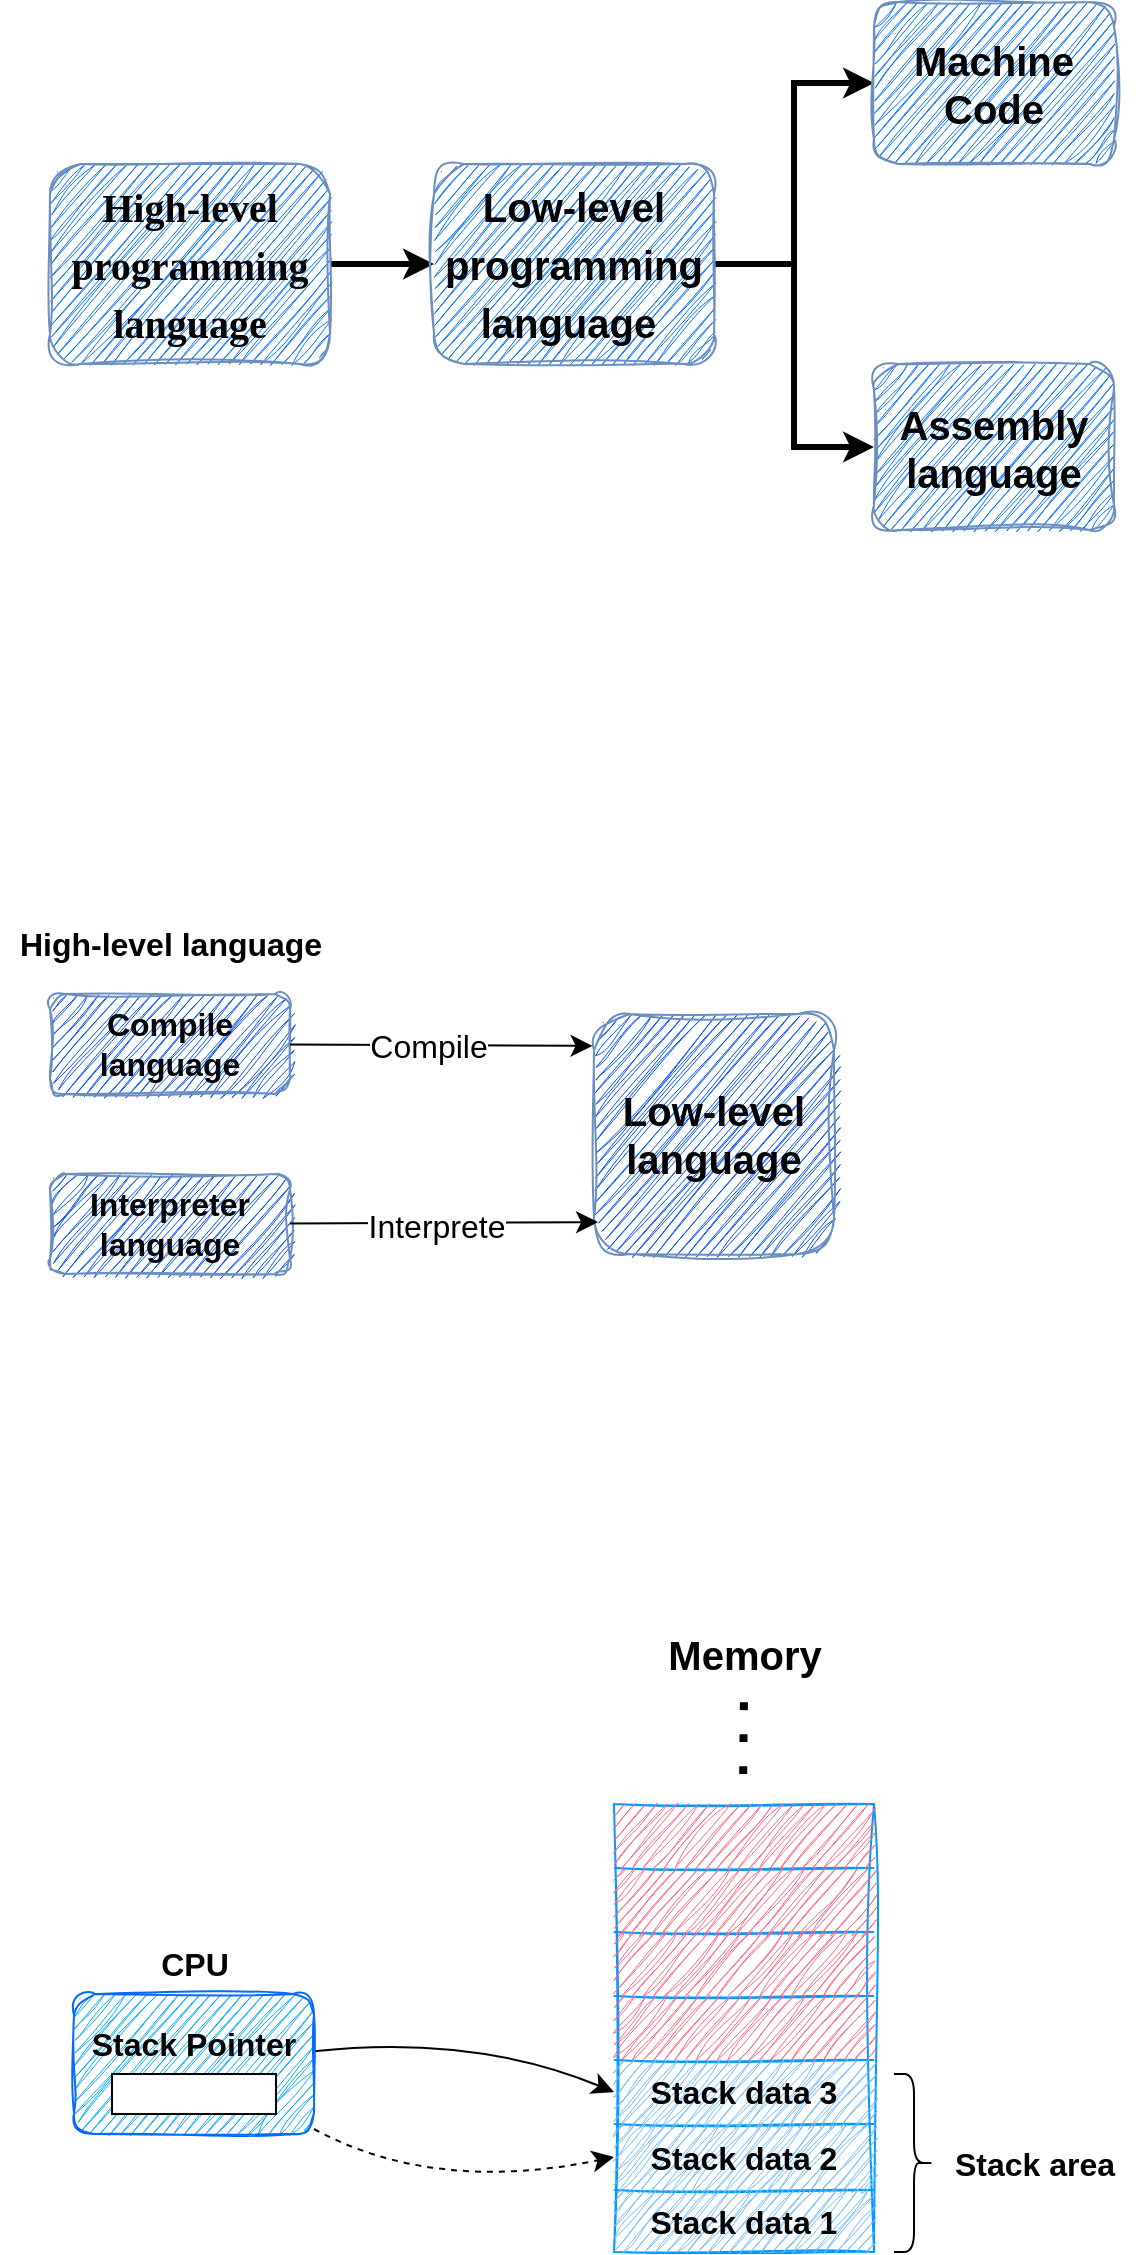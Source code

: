 <mxfile version="23.1.2" type="github">
  <diagram name="Page-1" id="nhN2WSrXVNMopDosOrQ_">
    <mxGraphModel dx="614" dy="983" grid="1" gridSize="10" guides="1" tooltips="1" connect="1" arrows="1" fold="1" page="1" pageScale="1" pageWidth="1169" pageHeight="1654" background="none" math="0" shadow="0">
      <root>
        <mxCell id="0" />
        <mxCell id="1" parent="0" />
        <mxCell id="4X-VSMix1a7pKHLTpS-A-9" style="edgeStyle=orthogonalEdgeStyle;rounded=0;orthogonalLoop=1;jettySize=auto;html=1;strokeWidth=3;" parent="1" source="4X-VSMix1a7pKHLTpS-A-1" target="4X-VSMix1a7pKHLTpS-A-2" edge="1">
          <mxGeometry relative="1" as="geometry" />
        </mxCell>
        <mxCell id="4X-VSMix1a7pKHLTpS-A-1" value="&lt;h1&gt;&lt;font style=&quot;font-size: 20px;&quot; face=&quot;Comic Sans MS&quot;&gt;High-level programming language&lt;/font&gt;&lt;/h1&gt;" style="rounded=1;whiteSpace=wrap;html=1;fillColor=#0571FF;strokeColor=#6c8ebf;gradientColor=none;sketch=1;curveFitting=1;jiggle=2;glass=0;shadow=0;fillStyle=hachure;" parent="1" vertex="1">
          <mxGeometry x="88" y="335" width="140" height="100" as="geometry" />
        </mxCell>
        <mxCell id="4X-VSMix1a7pKHLTpS-A-6" style="edgeStyle=orthogonalEdgeStyle;rounded=0;orthogonalLoop=1;jettySize=auto;html=1;strokeWidth=3;" parent="1" source="4X-VSMix1a7pKHLTpS-A-2" target="4X-VSMix1a7pKHLTpS-A-4" edge="1">
          <mxGeometry relative="1" as="geometry" />
        </mxCell>
        <mxCell id="4X-VSMix1a7pKHLTpS-A-15" style="edgeStyle=orthogonalEdgeStyle;rounded=0;orthogonalLoop=1;jettySize=auto;html=1;strokeWidth=3;" parent="1" source="4X-VSMix1a7pKHLTpS-A-2" target="4X-VSMix1a7pKHLTpS-A-3" edge="1">
          <mxGeometry relative="1" as="geometry" />
        </mxCell>
        <mxCell id="4X-VSMix1a7pKHLTpS-A-2" value="&lt;h1&gt;&lt;font style=&quot;font-size: 20px;&quot;&gt;Low-level programming language&amp;nbsp;&lt;/font&gt;&lt;/h1&gt;" style="rounded=1;whiteSpace=wrap;html=1;fillColor=#0571FF;strokeColor=#6c8ebf;gradientColor=none;sketch=1;curveFitting=1;jiggle=2;glass=0;shadow=0;fillStyle=hachure;" parent="1" vertex="1">
          <mxGeometry x="280" y="335" width="140" height="100" as="geometry" />
        </mxCell>
        <mxCell id="4X-VSMix1a7pKHLTpS-A-3" value="&lt;b style=&quot;border-color: var(--border-color); font-size: 20px;&quot;&gt;Assembly language&lt;br style=&quot;border-color: var(--border-color);&quot;&gt;&lt;/b&gt;" style="rounded=1;whiteSpace=wrap;html=1;fillColor=#0571FF;strokeColor=#6c8ebf;gradientColor=none;sketch=1;curveFitting=1;jiggle=2;glass=0;shadow=0;fillStyle=hachure;" parent="1" vertex="1">
          <mxGeometry x="500" y="435" width="120" height="83" as="geometry" />
        </mxCell>
        <mxCell id="4X-VSMix1a7pKHLTpS-A-4" value="&lt;font style=&quot;font-size: 20px;&quot;&gt;&lt;b&gt;Machine&lt;br&gt;Code&lt;/b&gt;&lt;/font&gt;" style="rounded=1;whiteSpace=wrap;html=1;fillColor=#0571FF;strokeColor=#6c8ebf;gradientColor=none;sketch=1;curveFitting=1;jiggle=2;glass=0;shadow=0;fillStyle=hachure;" parent="1" vertex="1">
          <mxGeometry x="500" y="254" width="120" height="81" as="geometry" />
        </mxCell>
        <mxCell id="EmII1FdQIr8QJVhsCMgZ-1" value="&lt;b&gt;Compile language&lt;/b&gt;" style="rounded=1;whiteSpace=wrap;html=1;fontSize=16;fillColor=#054FFC;strokeColor=#6c8ebf;fillStyle=hatch;gradientColor=none;sketch=1;curveFitting=1;jiggle=2;glass=0;shadow=0;" vertex="1" parent="1">
          <mxGeometry x="88" y="750" width="120" height="50" as="geometry" />
        </mxCell>
        <mxCell id="EmII1FdQIr8QJVhsCMgZ-2" value="&lt;b&gt;Interpreter language&lt;/b&gt;" style="rounded=1;whiteSpace=wrap;html=1;fontSize=16;fillColor=#054FFC;strokeColor=#6c8ebf;fillStyle=hatch;gradientColor=none;sketch=1;curveFitting=1;jiggle=2;glass=0;shadow=0;" vertex="1" parent="1">
          <mxGeometry x="88" y="840" width="120" height="50" as="geometry" />
        </mxCell>
        <mxCell id="EmII1FdQIr8QJVhsCMgZ-3" value="&lt;b&gt;&lt;font style=&quot;font-size: 20px;&quot;&gt;Low-level language&lt;/font&gt;&lt;/b&gt;" style="rounded=1;whiteSpace=wrap;html=1;fontSize=16;fillColor=#054FFC;strokeColor=#6c8ebf;fillStyle=hatch;gradientColor=none;sketch=1;curveFitting=1;jiggle=2;glass=0;shadow=0;" vertex="1" parent="1">
          <mxGeometry x="360" y="760" width="120" height="120" as="geometry" />
        </mxCell>
        <mxCell id="EmII1FdQIr8QJVhsCMgZ-4" style="edgeStyle=none;curved=1;rounded=0;orthogonalLoop=1;jettySize=auto;html=1;entryX=-0.006;entryY=0.133;entryDx=0;entryDy=0;entryPerimeter=0;fontSize=12;startSize=8;endSize=8;" edge="1" parent="1" source="EmII1FdQIr8QJVhsCMgZ-1" target="EmII1FdQIr8QJVhsCMgZ-3">
          <mxGeometry relative="1" as="geometry" />
        </mxCell>
        <mxCell id="EmII1FdQIr8QJVhsCMgZ-7" value="Compile" style="edgeLabel;html=1;align=center;verticalAlign=middle;resizable=0;points=[];fontSize=16;" vertex="1" connectable="0" parent="EmII1FdQIr8QJVhsCMgZ-4">
          <mxGeometry x="-0.093" relative="1" as="geometry">
            <mxPoint as="offset" />
          </mxGeometry>
        </mxCell>
        <mxCell id="EmII1FdQIr8QJVhsCMgZ-5" style="edgeStyle=none;curved=1;rounded=0;orthogonalLoop=1;jettySize=auto;html=1;entryX=0.017;entryY=0.867;entryDx=0;entryDy=0;entryPerimeter=0;fontSize=12;startSize=8;endSize=8;" edge="1" parent="1" source="EmII1FdQIr8QJVhsCMgZ-2" target="EmII1FdQIr8QJVhsCMgZ-3">
          <mxGeometry relative="1" as="geometry" />
        </mxCell>
        <mxCell id="EmII1FdQIr8QJVhsCMgZ-8" value="Interprete" style="edgeLabel;html=1;align=center;verticalAlign=middle;resizable=0;points=[];fontSize=16;" vertex="1" connectable="0" parent="EmII1FdQIr8QJVhsCMgZ-5">
          <mxGeometry x="-0.145" y="3" relative="1" as="geometry">
            <mxPoint x="7" y="4" as="offset" />
          </mxGeometry>
        </mxCell>
        <mxCell id="EmII1FdQIr8QJVhsCMgZ-6" value="&lt;b&gt;High-level language&lt;/b&gt;" style="text;html=1;align=center;verticalAlign=middle;resizable=0;points=[];autosize=1;strokeColor=none;fillColor=none;fontSize=16;" vertex="1" parent="1">
          <mxGeometry x="63" y="710" width="170" height="30" as="geometry" />
        </mxCell>
        <mxCell id="EmII1FdQIr8QJVhsCMgZ-38" style="edgeStyle=none;curved=1;rounded=0;orthogonalLoop=1;jettySize=auto;html=1;fontSize=12;startSize=8;endSize=8;entryX=0;entryY=0.5;entryDx=0;entryDy=0;" edge="1" parent="1" source="EmII1FdQIr8QJVhsCMgZ-9" target="EmII1FdQIr8QJVhsCMgZ-17">
          <mxGeometry relative="1" as="geometry">
            <Array as="points">
              <mxPoint x="300" y="1270" />
            </Array>
          </mxGeometry>
        </mxCell>
        <mxCell id="EmII1FdQIr8QJVhsCMgZ-39" style="edgeStyle=none;curved=1;rounded=0;orthogonalLoop=1;jettySize=auto;html=1;fontSize=12;startSize=8;endSize=8;dashed=1;entryX=0;entryY=0.5;entryDx=0;entryDy=0;" edge="1" parent="1" source="EmII1FdQIr8QJVhsCMgZ-9" target="EmII1FdQIr8QJVhsCMgZ-19">
          <mxGeometry relative="1" as="geometry">
            <mxPoint x="370" y="1249" as="targetPoint" />
            <Array as="points">
              <mxPoint x="280" y="1350" />
            </Array>
          </mxGeometry>
        </mxCell>
        <mxCell id="EmII1FdQIr8QJVhsCMgZ-12" value="" style="shape=table;startSize=0;container=1;collapsible=0;childLayout=tableLayout;fontSize=16;fillStyle=auto;rounded=1;sketch=1;curveFitting=1;jiggle=2;strokeColor=#0099FF;fillColor=none;" vertex="1" parent="1">
          <mxGeometry x="370" y="1155" width="130" height="224" as="geometry" />
        </mxCell>
        <mxCell id="EmII1FdQIr8QJVhsCMgZ-58" value="" style="shape=tableRow;horizontal=0;startSize=0;swimlaneHead=0;swimlaneBody=0;strokeColor=inherit;top=0;left=0;bottom=0;right=0;collapsible=0;dropTarget=0;fillColor=none;points=[[0,0.5],[1,0.5]];portConstraint=eastwest;fontSize=16;" vertex="1" parent="EmII1FdQIr8QJVhsCMgZ-12">
          <mxGeometry width="130" height="32" as="geometry" />
        </mxCell>
        <mxCell id="EmII1FdQIr8QJVhsCMgZ-59" value="" style="shape=partialRectangle;html=1;whiteSpace=wrap;connectable=0;strokeColor=inherit;overflow=hidden;fillColor=#FF6680;top=0;left=0;bottom=0;right=0;pointerEvents=1;fontSize=16;fillStyle=hatch;sketch=1;curveFitting=1;jiggle=2;" vertex="1" parent="EmII1FdQIr8QJVhsCMgZ-58">
          <mxGeometry width="130" height="32" as="geometry">
            <mxRectangle width="130" height="32" as="alternateBounds" />
          </mxGeometry>
        </mxCell>
        <mxCell id="EmII1FdQIr8QJVhsCMgZ-56" value="" style="shape=tableRow;horizontal=0;startSize=0;swimlaneHead=0;swimlaneBody=0;strokeColor=inherit;top=0;left=0;bottom=0;right=0;collapsible=0;dropTarget=0;fillColor=none;points=[[0,0.5],[1,0.5]];portConstraint=eastwest;fontSize=16;" vertex="1" parent="EmII1FdQIr8QJVhsCMgZ-12">
          <mxGeometry y="32" width="130" height="32" as="geometry" />
        </mxCell>
        <mxCell id="EmII1FdQIr8QJVhsCMgZ-57" value="" style="shape=partialRectangle;html=1;whiteSpace=wrap;connectable=0;strokeColor=inherit;overflow=hidden;fillColor=#FF6680;top=0;left=0;bottom=0;right=0;pointerEvents=1;fontSize=16;fillStyle=hatch;sketch=1;curveFitting=1;jiggle=2;" vertex="1" parent="EmII1FdQIr8QJVhsCMgZ-56">
          <mxGeometry width="130" height="32" as="geometry">
            <mxRectangle width="130" height="32" as="alternateBounds" />
          </mxGeometry>
        </mxCell>
        <mxCell id="EmII1FdQIr8QJVhsCMgZ-13" value="" style="shape=tableRow;horizontal=0;startSize=0;swimlaneHead=0;swimlaneBody=0;strokeColor=inherit;top=0;left=0;bottom=0;right=0;collapsible=0;dropTarget=0;fillColor=none;points=[[0,0.5],[1,0.5]];portConstraint=eastwest;fontSize=16;" vertex="1" parent="EmII1FdQIr8QJVhsCMgZ-12">
          <mxGeometry y="64" width="130" height="32" as="geometry" />
        </mxCell>
        <mxCell id="EmII1FdQIr8QJVhsCMgZ-14" value="" style="shape=partialRectangle;html=1;whiteSpace=wrap;connectable=0;strokeColor=inherit;overflow=hidden;fillColor=#FF6680;top=0;left=0;bottom=0;right=0;pointerEvents=1;fontSize=16;fillStyle=hatch;sketch=1;curveFitting=1;jiggle=2;" vertex="1" parent="EmII1FdQIr8QJVhsCMgZ-13">
          <mxGeometry width="130" height="32" as="geometry">
            <mxRectangle width="130" height="32" as="alternateBounds" />
          </mxGeometry>
        </mxCell>
        <mxCell id="EmII1FdQIr8QJVhsCMgZ-15" value="" style="shape=tableRow;horizontal=0;startSize=0;swimlaneHead=0;swimlaneBody=0;strokeColor=inherit;top=0;left=0;bottom=0;right=0;collapsible=0;dropTarget=0;fillColor=none;points=[[0,0.5],[1,0.5]];portConstraint=eastwest;fontSize=16;" vertex="1" parent="EmII1FdQIr8QJVhsCMgZ-12">
          <mxGeometry y="96" width="130" height="32" as="geometry" />
        </mxCell>
        <mxCell id="EmII1FdQIr8QJVhsCMgZ-16" value="" style="shape=partialRectangle;html=1;whiteSpace=wrap;connectable=0;strokeColor=inherit;overflow=hidden;fillColor=#FF6680;top=0;left=0;bottom=0;right=0;pointerEvents=1;fontSize=16;fillStyle=hatch;sketch=1;curveFitting=1;jiggle=2;" vertex="1" parent="EmII1FdQIr8QJVhsCMgZ-15">
          <mxGeometry width="130" height="32" as="geometry">
            <mxRectangle width="130" height="32" as="alternateBounds" />
          </mxGeometry>
        </mxCell>
        <mxCell id="EmII1FdQIr8QJVhsCMgZ-17" value="" style="shape=tableRow;horizontal=0;startSize=0;swimlaneHead=0;swimlaneBody=0;strokeColor=inherit;top=0;left=0;bottom=0;right=0;collapsible=0;dropTarget=0;fillColor=none;points=[[0,0.5],[1,0.5]];portConstraint=eastwest;fontSize=16;" vertex="1" parent="EmII1FdQIr8QJVhsCMgZ-12">
          <mxGeometry y="128" width="130" height="32" as="geometry" />
        </mxCell>
        <mxCell id="EmII1FdQIr8QJVhsCMgZ-18" value="&lt;b&gt;Stack data 3&lt;/b&gt;" style="shape=partialRectangle;html=1;whiteSpace=wrap;connectable=0;overflow=hidden;top=0;left=0;bottom=0;right=0;pointerEvents=1;fontSize=16;fillColor=#6EBBFF;fillStyle=hachure;sketch=1;curveFitting=1;jiggle=2;" vertex="1" parent="EmII1FdQIr8QJVhsCMgZ-17">
          <mxGeometry width="130" height="32" as="geometry">
            <mxRectangle width="130" height="32" as="alternateBounds" />
          </mxGeometry>
        </mxCell>
        <mxCell id="EmII1FdQIr8QJVhsCMgZ-19" value="" style="shape=tableRow;horizontal=0;startSize=0;swimlaneHead=0;swimlaneBody=0;strokeColor=inherit;top=0;left=0;bottom=0;right=0;collapsible=0;dropTarget=0;fillColor=none;points=[[0,0.5],[1,0.5]];portConstraint=eastwest;fontSize=16;" vertex="1" parent="EmII1FdQIr8QJVhsCMgZ-12">
          <mxGeometry y="160" width="130" height="33" as="geometry" />
        </mxCell>
        <mxCell id="EmII1FdQIr8QJVhsCMgZ-20" value="&lt;span style=&quot;color: rgb(0, 0, 0); font-family: Helvetica; font-size: 16px; font-style: normal; font-variant-ligatures: normal; font-variant-caps: normal; letter-spacing: normal; orphans: 2; text-align: center; text-indent: 0px; text-transform: none; widows: 2; word-spacing: 0px; -webkit-text-stroke-width: 0px; text-decoration-thickness: initial; text-decoration-style: initial; text-decoration-color: initial; float: none; display: inline !important;&quot;&gt;&lt;b style=&quot;&quot;&gt;Stack data 2&lt;/b&gt;&lt;/span&gt;" style="shape=partialRectangle;html=1;whiteSpace=wrap;connectable=0;strokeColor=inherit;overflow=hidden;fillColor=#6EBBFF;top=0;left=0;bottom=0;right=0;pointerEvents=1;fontSize=16;fillStyle=hatch;sketch=1;curveFitting=1;jiggle=2;" vertex="1" parent="EmII1FdQIr8QJVhsCMgZ-19">
          <mxGeometry width="130" height="33" as="geometry">
            <mxRectangle width="130" height="33" as="alternateBounds" />
          </mxGeometry>
        </mxCell>
        <mxCell id="EmII1FdQIr8QJVhsCMgZ-21" value="" style="shape=tableRow;horizontal=0;startSize=0;swimlaneHead=0;swimlaneBody=0;strokeColor=inherit;top=0;left=0;bottom=0;right=0;collapsible=0;dropTarget=0;fillColor=none;points=[[0,0.5],[1,0.5]];portConstraint=eastwest;fontSize=16;" vertex="1" parent="EmII1FdQIr8QJVhsCMgZ-12">
          <mxGeometry y="193" width="130" height="31" as="geometry" />
        </mxCell>
        <mxCell id="EmII1FdQIr8QJVhsCMgZ-22" value="&lt;b&gt;Stack data 1&lt;/b&gt;" style="shape=partialRectangle;html=1;whiteSpace=wrap;connectable=0;strokeColor=inherit;overflow=hidden;fillColor=#6EBBFF;top=0;left=0;bottom=0;right=0;pointerEvents=1;fontSize=16;fillStyle=hatch;sketch=1;curveFitting=1;jiggle=2;" vertex="1" parent="EmII1FdQIr8QJVhsCMgZ-21">
          <mxGeometry width="130" height="31" as="geometry">
            <mxRectangle width="130" height="31" as="alternateBounds" />
          </mxGeometry>
        </mxCell>
        <mxCell id="EmII1FdQIr8QJVhsCMgZ-40" value="" style="shape=curlyBracket;whiteSpace=wrap;html=1;rounded=1;flipH=1;labelPosition=right;verticalLabelPosition=middle;align=left;verticalAlign=middle;fontSize=16;" vertex="1" parent="1">
          <mxGeometry x="510" y="1290" width="20" height="89" as="geometry" />
        </mxCell>
        <mxCell id="EmII1FdQIr8QJVhsCMgZ-41" value="Stack area" style="text;html=1;align=center;verticalAlign=middle;resizable=0;points=[];autosize=1;strokeColor=none;fillColor=none;fontSize=16;fontStyle=1" vertex="1" parent="1">
          <mxGeometry x="530" y="1320" width="100" height="30" as="geometry" />
        </mxCell>
        <mxCell id="EmII1FdQIr8QJVhsCMgZ-43" value="" style="endArrow=none;dashed=1;html=1;dashPattern=1 3;strokeWidth=4;rounded=0;fontSize=15;curved=1;startSize=8;endSize=8;spacing=5;" edge="1" parent="1">
          <mxGeometry width="50" height="50" relative="1" as="geometry">
            <mxPoint x="434.58" y="1140" as="sourcePoint" />
            <mxPoint x="435" y="1100" as="targetPoint" />
          </mxGeometry>
        </mxCell>
        <mxCell id="EmII1FdQIr8QJVhsCMgZ-44" value="&lt;b&gt;&lt;font style=&quot;font-size: 20px;&quot;&gt;Memory&lt;/font&gt;&lt;/b&gt;" style="text;html=1;align=center;verticalAlign=middle;resizable=0;points=[];autosize=1;strokeColor=none;fillColor=none;fontSize=16;" vertex="1" parent="1">
          <mxGeometry x="385" y="1060" width="100" height="40" as="geometry" />
        </mxCell>
        <mxCell id="EmII1FdQIr8QJVhsCMgZ-60" value="" style="group" vertex="1" connectable="0" parent="1">
          <mxGeometry x="100" y="1220" width="120" height="100" as="geometry" />
        </mxCell>
        <mxCell id="EmII1FdQIr8QJVhsCMgZ-9" value="&lt;b&gt;Stack Pointer&lt;br&gt;&lt;br&gt;&lt;/b&gt;" style="rounded=1;whiteSpace=wrap;html=1;fontSize=16;sketch=1;curveFitting=1;jiggle=2;fillStyle=hachure;strokeColor=#0569FF;fillColor=#05ACFF;" vertex="1" parent="EmII1FdQIr8QJVhsCMgZ-60">
          <mxGeometry y="30" width="120" height="70" as="geometry" />
        </mxCell>
        <mxCell id="EmII1FdQIr8QJVhsCMgZ-10" value="" style="rounded=0;whiteSpace=wrap;html=1;fontSize=16;" vertex="1" parent="EmII1FdQIr8QJVhsCMgZ-60">
          <mxGeometry x="19" y="70" width="82" height="20" as="geometry" />
        </mxCell>
        <mxCell id="EmII1FdQIr8QJVhsCMgZ-11" value="&lt;b&gt;CPU&lt;/b&gt;" style="text;html=1;align=center;verticalAlign=middle;resizable=0;points=[];autosize=1;strokeColor=none;fillColor=none;fontSize=16;" vertex="1" parent="EmII1FdQIr8QJVhsCMgZ-60">
          <mxGeometry x="30" width="60" height="30" as="geometry" />
        </mxCell>
      </root>
    </mxGraphModel>
  </diagram>
</mxfile>
